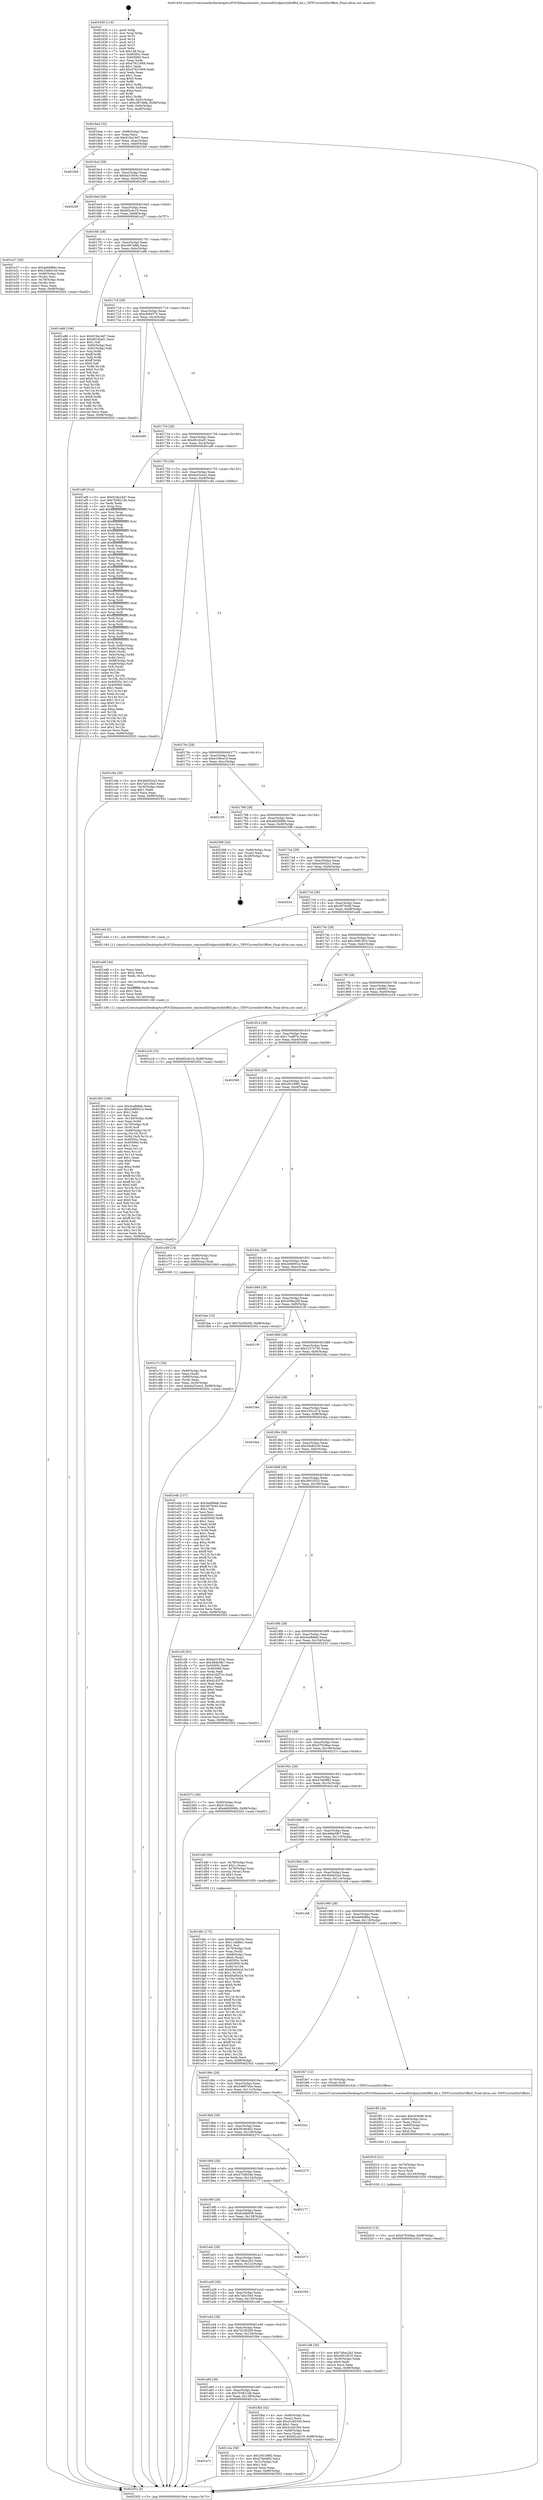 digraph "0x401630" {
  label = "0x401630 (/mnt/c/Users/mathe/Desktop/tcc/POCII/binaries/extr_reactosdll3rdpartylibtifftif_dir.c_TIFFCurrentDirOffset_Final-ollvm.out::main(0))"
  labelloc = "t"
  node[shape=record]

  Entry [label="",width=0.3,height=0.3,shape=circle,fillcolor=black,style=filled]
  "0x4016a4" [label="{
     0x4016a4 [32]\l
     | [instrs]\l
     &nbsp;&nbsp;0x4016a4 \<+6\>: mov -0x98(%rbp),%eax\l
     &nbsp;&nbsp;0x4016aa \<+2\>: mov %eax,%ecx\l
     &nbsp;&nbsp;0x4016ac \<+6\>: sub $0x919a1dd7,%ecx\l
     &nbsp;&nbsp;0x4016b2 \<+6\>: mov %eax,-0xac(%rbp)\l
     &nbsp;&nbsp;0x4016b8 \<+6\>: mov %ecx,-0xb0(%rbp)\l
     &nbsp;&nbsp;0x4016be \<+6\>: je 00000000004023b0 \<main+0xd80\>\l
  }"]
  "0x4023b0" [label="{
     0x4023b0\l
  }", style=dashed]
  "0x4016c4" [label="{
     0x4016c4 [28]\l
     | [instrs]\l
     &nbsp;&nbsp;0x4016c4 \<+5\>: jmp 00000000004016c9 \<main+0x99\>\l
     &nbsp;&nbsp;0x4016c9 \<+6\>: mov -0xac(%rbp),%eax\l
     &nbsp;&nbsp;0x4016cf \<+5\>: sub $0xba31654c,%eax\l
     &nbsp;&nbsp;0x4016d4 \<+6\>: mov %eax,-0xb4(%rbp)\l
     &nbsp;&nbsp;0x4016da \<+6\>: je 00000000004023f5 \<main+0xdc5\>\l
  }"]
  Exit [label="",width=0.3,height=0.3,shape=circle,fillcolor=black,style=filled,peripheries=2]
  "0x4023f5" [label="{
     0x4023f5\l
  }", style=dashed]
  "0x4016e0" [label="{
     0x4016e0 [28]\l
     | [instrs]\l
     &nbsp;&nbsp;0x4016e0 \<+5\>: jmp 00000000004016e5 \<main+0xb5\>\l
     &nbsp;&nbsp;0x4016e5 \<+6\>: mov -0xac(%rbp),%eax\l
     &nbsp;&nbsp;0x4016eb \<+5\>: sub $0xbf2cdc19,%eax\l
     &nbsp;&nbsp;0x4016f0 \<+6\>: mov %eax,-0xb8(%rbp)\l
     &nbsp;&nbsp;0x4016f6 \<+6\>: je 0000000000401e27 \<main+0x7f7\>\l
  }"]
  "0x402025" [label="{
     0x402025 [15]\l
     | [instrs]\l
     &nbsp;&nbsp;0x402025 \<+10\>: movl $0x47f249ae,-0x98(%rbp)\l
     &nbsp;&nbsp;0x40202f \<+5\>: jmp 0000000000402502 \<main+0xed2\>\l
  }"]
  "0x401e27" [label="{
     0x401e27 [36]\l
     | [instrs]\l
     &nbsp;&nbsp;0x401e27 \<+5\>: mov $0x4e6bf8be,%eax\l
     &nbsp;&nbsp;0x401e2c \<+5\>: mov $0x33e8410d,%ecx\l
     &nbsp;&nbsp;0x401e31 \<+4\>: mov -0x68(%rbp),%rdx\l
     &nbsp;&nbsp;0x401e35 \<+2\>: mov (%rdx),%esi\l
     &nbsp;&nbsp;0x401e37 \<+4\>: mov -0x78(%rbp),%rdx\l
     &nbsp;&nbsp;0x401e3b \<+2\>: cmp (%rdx),%esi\l
     &nbsp;&nbsp;0x401e3d \<+3\>: cmovl %ecx,%eax\l
     &nbsp;&nbsp;0x401e40 \<+6\>: mov %eax,-0x98(%rbp)\l
     &nbsp;&nbsp;0x401e46 \<+5\>: jmp 0000000000402502 \<main+0xed2\>\l
  }"]
  "0x4016fc" [label="{
     0x4016fc [28]\l
     | [instrs]\l
     &nbsp;&nbsp;0x4016fc \<+5\>: jmp 0000000000401701 \<main+0xd1\>\l
     &nbsp;&nbsp;0x401701 \<+6\>: mov -0xac(%rbp),%eax\l
     &nbsp;&nbsp;0x401707 \<+5\>: sub $0xc087e8fa,%eax\l
     &nbsp;&nbsp;0x40170c \<+6\>: mov %eax,-0xbc(%rbp)\l
     &nbsp;&nbsp;0x401712 \<+6\>: je 0000000000401a86 \<main+0x456\>\l
  }"]
  "0x402010" [label="{
     0x402010 [21]\l
     | [instrs]\l
     &nbsp;&nbsp;0x402010 \<+4\>: mov -0x70(%rbp),%rcx\l
     &nbsp;&nbsp;0x402014 \<+3\>: mov (%rcx),%rcx\l
     &nbsp;&nbsp;0x402017 \<+3\>: mov %rcx,%rdi\l
     &nbsp;&nbsp;0x40201a \<+6\>: mov %eax,-0x144(%rbp)\l
     &nbsp;&nbsp;0x402020 \<+5\>: call 0000000000401030 \<free@plt\>\l
     | [calls]\l
     &nbsp;&nbsp;0x401030 \{1\} (unknown)\l
  }"]
  "0x401a86" [label="{
     0x401a86 [106]\l
     | [instrs]\l
     &nbsp;&nbsp;0x401a86 \<+5\>: mov $0x919a1dd7,%eax\l
     &nbsp;&nbsp;0x401a8b \<+5\>: mov $0xd91d2af1,%ecx\l
     &nbsp;&nbsp;0x401a90 \<+2\>: mov $0x1,%dl\l
     &nbsp;&nbsp;0x401a92 \<+7\>: mov -0x92(%rbp),%sil\l
     &nbsp;&nbsp;0x401a99 \<+7\>: mov -0x91(%rbp),%dil\l
     &nbsp;&nbsp;0x401aa0 \<+3\>: mov %sil,%r8b\l
     &nbsp;&nbsp;0x401aa3 \<+4\>: xor $0xff,%r8b\l
     &nbsp;&nbsp;0x401aa7 \<+3\>: mov %dil,%r9b\l
     &nbsp;&nbsp;0x401aaa \<+4\>: xor $0xff,%r9b\l
     &nbsp;&nbsp;0x401aae \<+3\>: xor $0x0,%dl\l
     &nbsp;&nbsp;0x401ab1 \<+3\>: mov %r8b,%r10b\l
     &nbsp;&nbsp;0x401ab4 \<+4\>: and $0x0,%r10b\l
     &nbsp;&nbsp;0x401ab8 \<+3\>: and %dl,%sil\l
     &nbsp;&nbsp;0x401abb \<+3\>: mov %r9b,%r11b\l
     &nbsp;&nbsp;0x401abe \<+4\>: and $0x0,%r11b\l
     &nbsp;&nbsp;0x401ac2 \<+3\>: and %dl,%dil\l
     &nbsp;&nbsp;0x401ac5 \<+3\>: or %sil,%r10b\l
     &nbsp;&nbsp;0x401ac8 \<+3\>: or %dil,%r11b\l
     &nbsp;&nbsp;0x401acb \<+3\>: xor %r11b,%r10b\l
     &nbsp;&nbsp;0x401ace \<+3\>: or %r9b,%r8b\l
     &nbsp;&nbsp;0x401ad1 \<+4\>: xor $0xff,%r8b\l
     &nbsp;&nbsp;0x401ad5 \<+3\>: or $0x0,%dl\l
     &nbsp;&nbsp;0x401ad8 \<+3\>: and %dl,%r8b\l
     &nbsp;&nbsp;0x401adb \<+3\>: or %r8b,%r10b\l
     &nbsp;&nbsp;0x401ade \<+4\>: test $0x1,%r10b\l
     &nbsp;&nbsp;0x401ae2 \<+3\>: cmovne %ecx,%eax\l
     &nbsp;&nbsp;0x401ae5 \<+6\>: mov %eax,-0x98(%rbp)\l
     &nbsp;&nbsp;0x401aeb \<+5\>: jmp 0000000000402502 \<main+0xed2\>\l
  }"]
  "0x401718" [label="{
     0x401718 [28]\l
     | [instrs]\l
     &nbsp;&nbsp;0x401718 \<+5\>: jmp 000000000040171d \<main+0xed\>\l
     &nbsp;&nbsp;0x40171d \<+6\>: mov -0xac(%rbp),%eax\l
     &nbsp;&nbsp;0x401723 \<+5\>: sub $0xcfe94575,%eax\l
     &nbsp;&nbsp;0x401728 \<+6\>: mov %eax,-0xc0(%rbp)\l
     &nbsp;&nbsp;0x40172e \<+6\>: je 0000000000402495 \<main+0xe65\>\l
  }"]
  "0x402502" [label="{
     0x402502 [5]\l
     | [instrs]\l
     &nbsp;&nbsp;0x402502 \<+5\>: jmp 00000000004016a4 \<main+0x74\>\l
  }"]
  "0x401630" [label="{
     0x401630 [116]\l
     | [instrs]\l
     &nbsp;&nbsp;0x401630 \<+1\>: push %rbp\l
     &nbsp;&nbsp;0x401631 \<+3\>: mov %rsp,%rbp\l
     &nbsp;&nbsp;0x401634 \<+2\>: push %r15\l
     &nbsp;&nbsp;0x401636 \<+2\>: push %r14\l
     &nbsp;&nbsp;0x401638 \<+2\>: push %r13\l
     &nbsp;&nbsp;0x40163a \<+2\>: push %r12\l
     &nbsp;&nbsp;0x40163c \<+1\>: push %rbx\l
     &nbsp;&nbsp;0x40163d \<+7\>: sub $0x148,%rsp\l
     &nbsp;&nbsp;0x401644 \<+7\>: mov 0x40505c,%eax\l
     &nbsp;&nbsp;0x40164b \<+7\>: mov 0x405060,%ecx\l
     &nbsp;&nbsp;0x401652 \<+2\>: mov %eax,%edx\l
     &nbsp;&nbsp;0x401654 \<+6\>: sub $0x47921969,%edx\l
     &nbsp;&nbsp;0x40165a \<+3\>: sub $0x1,%edx\l
     &nbsp;&nbsp;0x40165d \<+6\>: add $0x47921969,%edx\l
     &nbsp;&nbsp;0x401663 \<+3\>: imul %edx,%eax\l
     &nbsp;&nbsp;0x401666 \<+3\>: and $0x1,%eax\l
     &nbsp;&nbsp;0x401669 \<+3\>: cmp $0x0,%eax\l
     &nbsp;&nbsp;0x40166c \<+4\>: sete %r8b\l
     &nbsp;&nbsp;0x401670 \<+4\>: and $0x1,%r8b\l
     &nbsp;&nbsp;0x401674 \<+7\>: mov %r8b,-0x92(%rbp)\l
     &nbsp;&nbsp;0x40167b \<+3\>: cmp $0xa,%ecx\l
     &nbsp;&nbsp;0x40167e \<+4\>: setl %r8b\l
     &nbsp;&nbsp;0x401682 \<+4\>: and $0x1,%r8b\l
     &nbsp;&nbsp;0x401686 \<+7\>: mov %r8b,-0x91(%rbp)\l
     &nbsp;&nbsp;0x40168d \<+10\>: movl $0xc087e8fa,-0x98(%rbp)\l
     &nbsp;&nbsp;0x401697 \<+6\>: mov %edi,-0x9c(%rbp)\l
     &nbsp;&nbsp;0x40169d \<+7\>: mov %rsi,-0xa8(%rbp)\l
  }"]
  "0x401ff3" [label="{
     0x401ff3 [29]\l
     | [instrs]\l
     &nbsp;&nbsp;0x401ff3 \<+10\>: movabs $0x4030d6,%rdi\l
     &nbsp;&nbsp;0x401ffd \<+4\>: mov -0x60(%rbp),%rcx\l
     &nbsp;&nbsp;0x402001 \<+2\>: mov %eax,(%rcx)\l
     &nbsp;&nbsp;0x402003 \<+4\>: mov -0x60(%rbp),%rcx\l
     &nbsp;&nbsp;0x402007 \<+2\>: mov (%rcx),%esi\l
     &nbsp;&nbsp;0x402009 \<+2\>: mov $0x0,%al\l
     &nbsp;&nbsp;0x40200b \<+5\>: call 0000000000401040 \<printf@plt\>\l
     | [calls]\l
     &nbsp;&nbsp;0x401040 \{1\} (unknown)\l
  }"]
  "0x402495" [label="{
     0x402495\l
  }", style=dashed]
  "0x401734" [label="{
     0x401734 [28]\l
     | [instrs]\l
     &nbsp;&nbsp;0x401734 \<+5\>: jmp 0000000000401739 \<main+0x109\>\l
     &nbsp;&nbsp;0x401739 \<+6\>: mov -0xac(%rbp),%eax\l
     &nbsp;&nbsp;0x40173f \<+5\>: sub $0xd91d2af1,%eax\l
     &nbsp;&nbsp;0x401744 \<+6\>: mov %eax,-0xc4(%rbp)\l
     &nbsp;&nbsp;0x40174a \<+6\>: je 0000000000401af0 \<main+0x4c0\>\l
  }"]
  "0x401f05" [label="{
     0x401f05 [169]\l
     | [instrs]\l
     &nbsp;&nbsp;0x401f05 \<+5\>: mov $0x3eafb8eb,%ecx\l
     &nbsp;&nbsp;0x401f0a \<+5\>: mov $0x2e68001e,%edx\l
     &nbsp;&nbsp;0x401f0f \<+3\>: mov $0x1,%dil\l
     &nbsp;&nbsp;0x401f12 \<+2\>: xor %esi,%esi\l
     &nbsp;&nbsp;0x401f14 \<+7\>: mov -0x140(%rbp),%r8d\l
     &nbsp;&nbsp;0x401f1b \<+4\>: imul %eax,%r8d\l
     &nbsp;&nbsp;0x401f1f \<+4\>: mov -0x70(%rbp),%r9\l
     &nbsp;&nbsp;0x401f23 \<+3\>: mov (%r9),%r9\l
     &nbsp;&nbsp;0x401f26 \<+4\>: mov -0x68(%rbp),%r10\l
     &nbsp;&nbsp;0x401f2a \<+3\>: movslq (%r10),%r10\l
     &nbsp;&nbsp;0x401f2d \<+4\>: mov %r8d,(%r9,%r10,4)\l
     &nbsp;&nbsp;0x401f31 \<+7\>: mov 0x40505c,%eax\l
     &nbsp;&nbsp;0x401f38 \<+8\>: mov 0x405060,%r8d\l
     &nbsp;&nbsp;0x401f40 \<+3\>: sub $0x1,%esi\l
     &nbsp;&nbsp;0x401f43 \<+3\>: mov %eax,%r11d\l
     &nbsp;&nbsp;0x401f46 \<+3\>: add %esi,%r11d\l
     &nbsp;&nbsp;0x401f49 \<+4\>: imul %r11d,%eax\l
     &nbsp;&nbsp;0x401f4d \<+3\>: and $0x1,%eax\l
     &nbsp;&nbsp;0x401f50 \<+3\>: cmp $0x0,%eax\l
     &nbsp;&nbsp;0x401f53 \<+3\>: sete %bl\l
     &nbsp;&nbsp;0x401f56 \<+4\>: cmp $0xa,%r8d\l
     &nbsp;&nbsp;0x401f5a \<+4\>: setl %r14b\l
     &nbsp;&nbsp;0x401f5e \<+3\>: mov %bl,%r15b\l
     &nbsp;&nbsp;0x401f61 \<+4\>: xor $0xff,%r15b\l
     &nbsp;&nbsp;0x401f65 \<+3\>: mov %r14b,%r12b\l
     &nbsp;&nbsp;0x401f68 \<+4\>: xor $0xff,%r12b\l
     &nbsp;&nbsp;0x401f6c \<+4\>: xor $0x0,%dil\l
     &nbsp;&nbsp;0x401f70 \<+3\>: mov %r15b,%r13b\l
     &nbsp;&nbsp;0x401f73 \<+4\>: and $0x0,%r13b\l
     &nbsp;&nbsp;0x401f77 \<+3\>: and %dil,%bl\l
     &nbsp;&nbsp;0x401f7a \<+3\>: mov %r12b,%al\l
     &nbsp;&nbsp;0x401f7d \<+2\>: and $0x0,%al\l
     &nbsp;&nbsp;0x401f7f \<+3\>: and %dil,%r14b\l
     &nbsp;&nbsp;0x401f82 \<+3\>: or %bl,%r13b\l
     &nbsp;&nbsp;0x401f85 \<+3\>: or %r14b,%al\l
     &nbsp;&nbsp;0x401f88 \<+3\>: xor %al,%r13b\l
     &nbsp;&nbsp;0x401f8b \<+3\>: or %r12b,%r15b\l
     &nbsp;&nbsp;0x401f8e \<+4\>: xor $0xff,%r15b\l
     &nbsp;&nbsp;0x401f92 \<+4\>: or $0x0,%dil\l
     &nbsp;&nbsp;0x401f96 \<+3\>: and %dil,%r15b\l
     &nbsp;&nbsp;0x401f99 \<+3\>: or %r15b,%r13b\l
     &nbsp;&nbsp;0x401f9c \<+4\>: test $0x1,%r13b\l
     &nbsp;&nbsp;0x401fa0 \<+3\>: cmovne %edx,%ecx\l
     &nbsp;&nbsp;0x401fa3 \<+6\>: mov %ecx,-0x98(%rbp)\l
     &nbsp;&nbsp;0x401fa9 \<+5\>: jmp 0000000000402502 \<main+0xed2\>\l
  }"]
  "0x401af0" [label="{
     0x401af0 [314]\l
     | [instrs]\l
     &nbsp;&nbsp;0x401af0 \<+5\>: mov $0x919a1dd7,%eax\l
     &nbsp;&nbsp;0x401af5 \<+5\>: mov $0x7b5821db,%ecx\l
     &nbsp;&nbsp;0x401afa \<+2\>: xor %edx,%edx\l
     &nbsp;&nbsp;0x401afc \<+3\>: mov %rsp,%rsi\l
     &nbsp;&nbsp;0x401aff \<+4\>: add $0xfffffffffffffff0,%rsi\l
     &nbsp;&nbsp;0x401b03 \<+3\>: mov %rsi,%rsp\l
     &nbsp;&nbsp;0x401b06 \<+7\>: mov %rsi,-0x90(%rbp)\l
     &nbsp;&nbsp;0x401b0d \<+3\>: mov %rsp,%rsi\l
     &nbsp;&nbsp;0x401b10 \<+4\>: add $0xfffffffffffffff0,%rsi\l
     &nbsp;&nbsp;0x401b14 \<+3\>: mov %rsi,%rsp\l
     &nbsp;&nbsp;0x401b17 \<+3\>: mov %rsp,%rdi\l
     &nbsp;&nbsp;0x401b1a \<+4\>: add $0xfffffffffffffff0,%rdi\l
     &nbsp;&nbsp;0x401b1e \<+3\>: mov %rdi,%rsp\l
     &nbsp;&nbsp;0x401b21 \<+7\>: mov %rdi,-0x88(%rbp)\l
     &nbsp;&nbsp;0x401b28 \<+3\>: mov %rsp,%rdi\l
     &nbsp;&nbsp;0x401b2b \<+4\>: add $0xfffffffffffffff0,%rdi\l
     &nbsp;&nbsp;0x401b2f \<+3\>: mov %rdi,%rsp\l
     &nbsp;&nbsp;0x401b32 \<+4\>: mov %rdi,-0x80(%rbp)\l
     &nbsp;&nbsp;0x401b36 \<+3\>: mov %rsp,%rdi\l
     &nbsp;&nbsp;0x401b39 \<+4\>: add $0xfffffffffffffff0,%rdi\l
     &nbsp;&nbsp;0x401b3d \<+3\>: mov %rdi,%rsp\l
     &nbsp;&nbsp;0x401b40 \<+4\>: mov %rdi,-0x78(%rbp)\l
     &nbsp;&nbsp;0x401b44 \<+3\>: mov %rsp,%rdi\l
     &nbsp;&nbsp;0x401b47 \<+4\>: add $0xfffffffffffffff0,%rdi\l
     &nbsp;&nbsp;0x401b4b \<+3\>: mov %rdi,%rsp\l
     &nbsp;&nbsp;0x401b4e \<+4\>: mov %rdi,-0x70(%rbp)\l
     &nbsp;&nbsp;0x401b52 \<+3\>: mov %rsp,%rdi\l
     &nbsp;&nbsp;0x401b55 \<+4\>: add $0xfffffffffffffff0,%rdi\l
     &nbsp;&nbsp;0x401b59 \<+3\>: mov %rdi,%rsp\l
     &nbsp;&nbsp;0x401b5c \<+4\>: mov %rdi,-0x68(%rbp)\l
     &nbsp;&nbsp;0x401b60 \<+3\>: mov %rsp,%rdi\l
     &nbsp;&nbsp;0x401b63 \<+4\>: add $0xfffffffffffffff0,%rdi\l
     &nbsp;&nbsp;0x401b67 \<+3\>: mov %rdi,%rsp\l
     &nbsp;&nbsp;0x401b6a \<+4\>: mov %rdi,-0x60(%rbp)\l
     &nbsp;&nbsp;0x401b6e \<+3\>: mov %rsp,%rdi\l
     &nbsp;&nbsp;0x401b71 \<+4\>: add $0xfffffffffffffff0,%rdi\l
     &nbsp;&nbsp;0x401b75 \<+3\>: mov %rdi,%rsp\l
     &nbsp;&nbsp;0x401b78 \<+4\>: mov %rdi,-0x58(%rbp)\l
     &nbsp;&nbsp;0x401b7c \<+3\>: mov %rsp,%rdi\l
     &nbsp;&nbsp;0x401b7f \<+4\>: add $0xfffffffffffffff0,%rdi\l
     &nbsp;&nbsp;0x401b83 \<+3\>: mov %rdi,%rsp\l
     &nbsp;&nbsp;0x401b86 \<+4\>: mov %rdi,-0x50(%rbp)\l
     &nbsp;&nbsp;0x401b8a \<+3\>: mov %rsp,%rdi\l
     &nbsp;&nbsp;0x401b8d \<+4\>: add $0xfffffffffffffff0,%rdi\l
     &nbsp;&nbsp;0x401b91 \<+3\>: mov %rdi,%rsp\l
     &nbsp;&nbsp;0x401b94 \<+4\>: mov %rdi,-0x48(%rbp)\l
     &nbsp;&nbsp;0x401b98 \<+3\>: mov %rsp,%rdi\l
     &nbsp;&nbsp;0x401b9b \<+4\>: add $0xfffffffffffffff0,%rdi\l
     &nbsp;&nbsp;0x401b9f \<+3\>: mov %rdi,%rsp\l
     &nbsp;&nbsp;0x401ba2 \<+4\>: mov %rdi,-0x40(%rbp)\l
     &nbsp;&nbsp;0x401ba6 \<+7\>: mov -0x90(%rbp),%rdi\l
     &nbsp;&nbsp;0x401bad \<+6\>: movl $0x0,(%rdi)\l
     &nbsp;&nbsp;0x401bb3 \<+7\>: mov -0x9c(%rbp),%r8d\l
     &nbsp;&nbsp;0x401bba \<+3\>: mov %r8d,(%rsi)\l
     &nbsp;&nbsp;0x401bbd \<+7\>: mov -0x88(%rbp),%rdi\l
     &nbsp;&nbsp;0x401bc4 \<+7\>: mov -0xa8(%rbp),%r9\l
     &nbsp;&nbsp;0x401bcb \<+3\>: mov %r9,(%rdi)\l
     &nbsp;&nbsp;0x401bce \<+3\>: cmpl $0x2,(%rsi)\l
     &nbsp;&nbsp;0x401bd1 \<+4\>: setne %r10b\l
     &nbsp;&nbsp;0x401bd5 \<+4\>: and $0x1,%r10b\l
     &nbsp;&nbsp;0x401bd9 \<+4\>: mov %r10b,-0x31(%rbp)\l
     &nbsp;&nbsp;0x401bdd \<+8\>: mov 0x40505c,%r11d\l
     &nbsp;&nbsp;0x401be5 \<+7\>: mov 0x405060,%ebx\l
     &nbsp;&nbsp;0x401bec \<+3\>: sub $0x1,%edx\l
     &nbsp;&nbsp;0x401bef \<+3\>: mov %r11d,%r14d\l
     &nbsp;&nbsp;0x401bf2 \<+3\>: add %edx,%r14d\l
     &nbsp;&nbsp;0x401bf5 \<+4\>: imul %r14d,%r11d\l
     &nbsp;&nbsp;0x401bf9 \<+4\>: and $0x1,%r11d\l
     &nbsp;&nbsp;0x401bfd \<+4\>: cmp $0x0,%r11d\l
     &nbsp;&nbsp;0x401c01 \<+4\>: sete %r10b\l
     &nbsp;&nbsp;0x401c05 \<+3\>: cmp $0xa,%ebx\l
     &nbsp;&nbsp;0x401c08 \<+4\>: setl %r15b\l
     &nbsp;&nbsp;0x401c0c \<+3\>: mov %r10b,%r12b\l
     &nbsp;&nbsp;0x401c0f \<+3\>: and %r15b,%r12b\l
     &nbsp;&nbsp;0x401c12 \<+3\>: xor %r15b,%r10b\l
     &nbsp;&nbsp;0x401c15 \<+3\>: or %r10b,%r12b\l
     &nbsp;&nbsp;0x401c18 \<+4\>: test $0x1,%r12b\l
     &nbsp;&nbsp;0x401c1c \<+3\>: cmovne %ecx,%eax\l
     &nbsp;&nbsp;0x401c1f \<+6\>: mov %eax,-0x98(%rbp)\l
     &nbsp;&nbsp;0x401c25 \<+5\>: jmp 0000000000402502 \<main+0xed2\>\l
  }"]
  "0x401750" [label="{
     0x401750 [28]\l
     | [instrs]\l
     &nbsp;&nbsp;0x401750 \<+5\>: jmp 0000000000401755 \<main+0x125\>\l
     &nbsp;&nbsp;0x401755 \<+6\>: mov -0xac(%rbp),%eax\l
     &nbsp;&nbsp;0x40175b \<+5\>: sub $0xda33cec2,%eax\l
     &nbsp;&nbsp;0x401760 \<+6\>: mov %eax,-0xc8(%rbp)\l
     &nbsp;&nbsp;0x401766 \<+6\>: je 0000000000401c9a \<main+0x66a\>\l
  }"]
  "0x401ed9" [label="{
     0x401ed9 [44]\l
     | [instrs]\l
     &nbsp;&nbsp;0x401ed9 \<+2\>: xor %ecx,%ecx\l
     &nbsp;&nbsp;0x401edb \<+5\>: mov $0x2,%edx\l
     &nbsp;&nbsp;0x401ee0 \<+6\>: mov %edx,-0x13c(%rbp)\l
     &nbsp;&nbsp;0x401ee6 \<+1\>: cltd\l
     &nbsp;&nbsp;0x401ee7 \<+6\>: mov -0x13c(%rbp),%esi\l
     &nbsp;&nbsp;0x401eed \<+2\>: idiv %esi\l
     &nbsp;&nbsp;0x401eef \<+6\>: imul $0xfffffffe,%edx,%edx\l
     &nbsp;&nbsp;0x401ef5 \<+3\>: sub $0x1,%ecx\l
     &nbsp;&nbsp;0x401ef8 \<+2\>: sub %ecx,%edx\l
     &nbsp;&nbsp;0x401efa \<+6\>: mov %edx,-0x140(%rbp)\l
     &nbsp;&nbsp;0x401f00 \<+5\>: call 0000000000401160 \<next_i\>\l
     | [calls]\l
     &nbsp;&nbsp;0x401160 \{1\} (/mnt/c/Users/mathe/Desktop/tcc/POCII/binaries/extr_reactosdll3rdpartylibtifftif_dir.c_TIFFCurrentDirOffset_Final-ollvm.out::next_i)\l
  }"]
  "0x401d6c" [label="{
     0x401d6c [172]\l
     | [instrs]\l
     &nbsp;&nbsp;0x401d6c \<+5\>: mov $0xba31654c,%ecx\l
     &nbsp;&nbsp;0x401d71 \<+5\>: mov $0x11efd9e1,%edx\l
     &nbsp;&nbsp;0x401d76 \<+3\>: mov $0x1,%sil\l
     &nbsp;&nbsp;0x401d79 \<+4\>: mov -0x70(%rbp),%rdi\l
     &nbsp;&nbsp;0x401d7d \<+3\>: mov %rax,(%rdi)\l
     &nbsp;&nbsp;0x401d80 \<+4\>: mov -0x68(%rbp),%rax\l
     &nbsp;&nbsp;0x401d84 \<+6\>: movl $0x0,(%rax)\l
     &nbsp;&nbsp;0x401d8a \<+8\>: mov 0x40505c,%r8d\l
     &nbsp;&nbsp;0x401d92 \<+8\>: mov 0x405060,%r9d\l
     &nbsp;&nbsp;0x401d9a \<+3\>: mov %r8d,%r10d\l
     &nbsp;&nbsp;0x401d9d \<+7\>: add $0xd5af4424,%r10d\l
     &nbsp;&nbsp;0x401da4 \<+4\>: sub $0x1,%r10d\l
     &nbsp;&nbsp;0x401da8 \<+7\>: sub $0xd5af4424,%r10d\l
     &nbsp;&nbsp;0x401daf \<+4\>: imul %r10d,%r8d\l
     &nbsp;&nbsp;0x401db3 \<+4\>: and $0x1,%r8d\l
     &nbsp;&nbsp;0x401db7 \<+4\>: cmp $0x0,%r8d\l
     &nbsp;&nbsp;0x401dbb \<+4\>: sete %r11b\l
     &nbsp;&nbsp;0x401dbf \<+4\>: cmp $0xa,%r9d\l
     &nbsp;&nbsp;0x401dc3 \<+3\>: setl %bl\l
     &nbsp;&nbsp;0x401dc6 \<+3\>: mov %r11b,%r14b\l
     &nbsp;&nbsp;0x401dc9 \<+4\>: xor $0xff,%r14b\l
     &nbsp;&nbsp;0x401dcd \<+3\>: mov %bl,%r15b\l
     &nbsp;&nbsp;0x401dd0 \<+4\>: xor $0xff,%r15b\l
     &nbsp;&nbsp;0x401dd4 \<+4\>: xor $0x0,%sil\l
     &nbsp;&nbsp;0x401dd8 \<+3\>: mov %r14b,%r12b\l
     &nbsp;&nbsp;0x401ddb \<+4\>: and $0x0,%r12b\l
     &nbsp;&nbsp;0x401ddf \<+3\>: and %sil,%r11b\l
     &nbsp;&nbsp;0x401de2 \<+3\>: mov %r15b,%r13b\l
     &nbsp;&nbsp;0x401de5 \<+4\>: and $0x0,%r13b\l
     &nbsp;&nbsp;0x401de9 \<+3\>: and %sil,%bl\l
     &nbsp;&nbsp;0x401dec \<+3\>: or %r11b,%r12b\l
     &nbsp;&nbsp;0x401def \<+3\>: or %bl,%r13b\l
     &nbsp;&nbsp;0x401df2 \<+3\>: xor %r13b,%r12b\l
     &nbsp;&nbsp;0x401df5 \<+3\>: or %r15b,%r14b\l
     &nbsp;&nbsp;0x401df8 \<+4\>: xor $0xff,%r14b\l
     &nbsp;&nbsp;0x401dfc \<+4\>: or $0x0,%sil\l
     &nbsp;&nbsp;0x401e00 \<+3\>: and %sil,%r14b\l
     &nbsp;&nbsp;0x401e03 \<+3\>: or %r14b,%r12b\l
     &nbsp;&nbsp;0x401e06 \<+4\>: test $0x1,%r12b\l
     &nbsp;&nbsp;0x401e0a \<+3\>: cmovne %edx,%ecx\l
     &nbsp;&nbsp;0x401e0d \<+6\>: mov %ecx,-0x98(%rbp)\l
     &nbsp;&nbsp;0x401e13 \<+5\>: jmp 0000000000402502 \<main+0xed2\>\l
  }"]
  "0x401c9a" [label="{
     0x401c9a [30]\l
     | [instrs]\l
     &nbsp;&nbsp;0x401c9a \<+5\>: mov $0x4b0d32a3,%eax\l
     &nbsp;&nbsp;0x401c9f \<+5\>: mov $0x7a5cc5e5,%ecx\l
     &nbsp;&nbsp;0x401ca4 \<+3\>: mov -0x30(%rbp),%edx\l
     &nbsp;&nbsp;0x401ca7 \<+3\>: cmp $0x1,%edx\l
     &nbsp;&nbsp;0x401caa \<+3\>: cmovl %ecx,%eax\l
     &nbsp;&nbsp;0x401cad \<+6\>: mov %eax,-0x98(%rbp)\l
     &nbsp;&nbsp;0x401cb3 \<+5\>: jmp 0000000000402502 \<main+0xed2\>\l
  }"]
  "0x40176c" [label="{
     0x40176c [28]\l
     | [instrs]\l
     &nbsp;&nbsp;0x40176c \<+5\>: jmp 0000000000401771 \<main+0x141\>\l
     &nbsp;&nbsp;0x401771 \<+6\>: mov -0xac(%rbp),%eax\l
     &nbsp;&nbsp;0x401777 \<+5\>: sub $0xe109ce19,%eax\l
     &nbsp;&nbsp;0x40177c \<+6\>: mov %eax,-0xcc(%rbp)\l
     &nbsp;&nbsp;0x401782 \<+6\>: je 0000000000402195 \<main+0xb65\>\l
  }"]
  "0x401c7c" [label="{
     0x401c7c [30]\l
     | [instrs]\l
     &nbsp;&nbsp;0x401c7c \<+4\>: mov -0x80(%rbp),%rdi\l
     &nbsp;&nbsp;0x401c80 \<+2\>: mov %eax,(%rdi)\l
     &nbsp;&nbsp;0x401c82 \<+4\>: mov -0x80(%rbp),%rdi\l
     &nbsp;&nbsp;0x401c86 \<+2\>: mov (%rdi),%eax\l
     &nbsp;&nbsp;0x401c88 \<+3\>: mov %eax,-0x30(%rbp)\l
     &nbsp;&nbsp;0x401c8b \<+10\>: movl $0xda33cec2,-0x98(%rbp)\l
     &nbsp;&nbsp;0x401c95 \<+5\>: jmp 0000000000402502 \<main+0xed2\>\l
  }"]
  "0x402195" [label="{
     0x402195\l
  }", style=dashed]
  "0x401788" [label="{
     0x401788 [28]\l
     | [instrs]\l
     &nbsp;&nbsp;0x401788 \<+5\>: jmp 000000000040178d \<main+0x15d\>\l
     &nbsp;&nbsp;0x40178d \<+6\>: mov -0xac(%rbp),%eax\l
     &nbsp;&nbsp;0x401793 \<+5\>: sub $0xe8d2686b,%eax\l
     &nbsp;&nbsp;0x401798 \<+6\>: mov %eax,-0xd0(%rbp)\l
     &nbsp;&nbsp;0x40179e \<+6\>: je 0000000000402398 \<main+0xd68\>\l
  }"]
  "0x401a7c" [label="{
     0x401a7c\l
  }", style=dashed]
  "0x402398" [label="{
     0x402398 [24]\l
     | [instrs]\l
     &nbsp;&nbsp;0x402398 \<+7\>: mov -0x90(%rbp),%rax\l
     &nbsp;&nbsp;0x40239f \<+2\>: mov (%rax),%eax\l
     &nbsp;&nbsp;0x4023a1 \<+4\>: lea -0x28(%rbp),%rsp\l
     &nbsp;&nbsp;0x4023a5 \<+1\>: pop %rbx\l
     &nbsp;&nbsp;0x4023a6 \<+2\>: pop %r12\l
     &nbsp;&nbsp;0x4023a8 \<+2\>: pop %r13\l
     &nbsp;&nbsp;0x4023aa \<+2\>: pop %r14\l
     &nbsp;&nbsp;0x4023ac \<+2\>: pop %r15\l
     &nbsp;&nbsp;0x4023ae \<+1\>: pop %rbp\l
     &nbsp;&nbsp;0x4023af \<+1\>: ret\l
  }"]
  "0x4017a4" [label="{
     0x4017a4 [28]\l
     | [instrs]\l
     &nbsp;&nbsp;0x4017a4 \<+5\>: jmp 00000000004017a9 \<main+0x179\>\l
     &nbsp;&nbsp;0x4017a9 \<+6\>: mov -0xac(%rbp),%eax\l
     &nbsp;&nbsp;0x4017af \<+5\>: sub $0xecb042c1,%eax\l
     &nbsp;&nbsp;0x4017b4 \<+6\>: mov %eax,-0xd4(%rbp)\l
     &nbsp;&nbsp;0x4017ba \<+6\>: je 0000000000402034 \<main+0xa04\>\l
  }"]
  "0x401c2a" [label="{
     0x401c2a [30]\l
     | [instrs]\l
     &nbsp;&nbsp;0x401c2a \<+5\>: mov $0x293189f2,%eax\l
     &nbsp;&nbsp;0x401c2f \<+5\>: mov $0x47fa0992,%ecx\l
     &nbsp;&nbsp;0x401c34 \<+3\>: mov -0x31(%rbp),%dl\l
     &nbsp;&nbsp;0x401c37 \<+3\>: test $0x1,%dl\l
     &nbsp;&nbsp;0x401c3a \<+3\>: cmovne %ecx,%eax\l
     &nbsp;&nbsp;0x401c3d \<+6\>: mov %eax,-0x98(%rbp)\l
     &nbsp;&nbsp;0x401c43 \<+5\>: jmp 0000000000402502 \<main+0xed2\>\l
  }"]
  "0x402034" [label="{
     0x402034\l
  }", style=dashed]
  "0x4017c0" [label="{
     0x4017c0 [28]\l
     | [instrs]\l
     &nbsp;&nbsp;0x4017c0 \<+5\>: jmp 00000000004017c5 \<main+0x195\>\l
     &nbsp;&nbsp;0x4017c5 \<+6\>: mov -0xac(%rbp),%eax\l
     &nbsp;&nbsp;0x4017cb \<+5\>: sub $0x3670c65,%eax\l
     &nbsp;&nbsp;0x4017d0 \<+6\>: mov %eax,-0xd8(%rbp)\l
     &nbsp;&nbsp;0x4017d6 \<+6\>: je 0000000000401ed4 \<main+0x8a4\>\l
  }"]
  "0x401a60" [label="{
     0x401a60 [28]\l
     | [instrs]\l
     &nbsp;&nbsp;0x401a60 \<+5\>: jmp 0000000000401a65 \<main+0x435\>\l
     &nbsp;&nbsp;0x401a65 \<+6\>: mov -0xac(%rbp),%eax\l
     &nbsp;&nbsp;0x401a6b \<+5\>: sub $0x7b5821db,%eax\l
     &nbsp;&nbsp;0x401a70 \<+6\>: mov %eax,-0x138(%rbp)\l
     &nbsp;&nbsp;0x401a76 \<+6\>: je 0000000000401c2a \<main+0x5fa\>\l
  }"]
  "0x401ed4" [label="{
     0x401ed4 [5]\l
     | [instrs]\l
     &nbsp;&nbsp;0x401ed4 \<+5\>: call 0000000000401160 \<next_i\>\l
     | [calls]\l
     &nbsp;&nbsp;0x401160 \{1\} (/mnt/c/Users/mathe/Desktop/tcc/POCII/binaries/extr_reactosdll3rdpartylibtifftif_dir.c_TIFFCurrentDirOffset_Final-ollvm.out::next_i)\l
  }"]
  "0x4017dc" [label="{
     0x4017dc [28]\l
     | [instrs]\l
     &nbsp;&nbsp;0x4017dc \<+5\>: jmp 00000000004017e1 \<main+0x1b1\>\l
     &nbsp;&nbsp;0x4017e1 \<+6\>: mov -0xac(%rbp),%eax\l
     &nbsp;&nbsp;0x4017e7 \<+5\>: sub $0x10961853,%eax\l
     &nbsp;&nbsp;0x4017ec \<+6\>: mov %eax,-0xdc(%rbp)\l
     &nbsp;&nbsp;0x4017f2 \<+6\>: je 000000000040221a \<main+0xbea\>\l
  }"]
  "0x401fbd" [label="{
     0x401fbd [42]\l
     | [instrs]\l
     &nbsp;&nbsp;0x401fbd \<+4\>: mov -0x68(%rbp),%rax\l
     &nbsp;&nbsp;0x401fc1 \<+2\>: mov (%rax),%ecx\l
     &nbsp;&nbsp;0x401fc3 \<+6\>: add $0x2cc82304,%ecx\l
     &nbsp;&nbsp;0x401fc9 \<+3\>: add $0x1,%ecx\l
     &nbsp;&nbsp;0x401fcc \<+6\>: sub $0x2cc82304,%ecx\l
     &nbsp;&nbsp;0x401fd2 \<+4\>: mov -0x68(%rbp),%rax\l
     &nbsp;&nbsp;0x401fd6 \<+2\>: mov %ecx,(%rax)\l
     &nbsp;&nbsp;0x401fd8 \<+10\>: movl $0xbf2cdc19,-0x98(%rbp)\l
     &nbsp;&nbsp;0x401fe2 \<+5\>: jmp 0000000000402502 \<main+0xed2\>\l
  }"]
  "0x40221a" [label="{
     0x40221a\l
  }", style=dashed]
  "0x4017f8" [label="{
     0x4017f8 [28]\l
     | [instrs]\l
     &nbsp;&nbsp;0x4017f8 \<+5\>: jmp 00000000004017fd \<main+0x1cd\>\l
     &nbsp;&nbsp;0x4017fd \<+6\>: mov -0xac(%rbp),%eax\l
     &nbsp;&nbsp;0x401803 \<+5\>: sub $0x11efd9e1,%eax\l
     &nbsp;&nbsp;0x401808 \<+6\>: mov %eax,-0xe0(%rbp)\l
     &nbsp;&nbsp;0x40180e \<+6\>: je 0000000000401e18 \<main+0x7e8\>\l
  }"]
  "0x401a44" [label="{
     0x401a44 [28]\l
     | [instrs]\l
     &nbsp;&nbsp;0x401a44 \<+5\>: jmp 0000000000401a49 \<main+0x419\>\l
     &nbsp;&nbsp;0x401a49 \<+6\>: mov -0xac(%rbp),%eax\l
     &nbsp;&nbsp;0x401a4f \<+5\>: sub $0x7b256209,%eax\l
     &nbsp;&nbsp;0x401a54 \<+6\>: mov %eax,-0x134(%rbp)\l
     &nbsp;&nbsp;0x401a5a \<+6\>: je 0000000000401fbd \<main+0x98d\>\l
  }"]
  "0x401e18" [label="{
     0x401e18 [15]\l
     | [instrs]\l
     &nbsp;&nbsp;0x401e18 \<+10\>: movl $0xbf2cdc19,-0x98(%rbp)\l
     &nbsp;&nbsp;0x401e22 \<+5\>: jmp 0000000000402502 \<main+0xed2\>\l
  }"]
  "0x401814" [label="{
     0x401814 [28]\l
     | [instrs]\l
     &nbsp;&nbsp;0x401814 \<+5\>: jmp 0000000000401819 \<main+0x1e9\>\l
     &nbsp;&nbsp;0x401819 \<+6\>: mov -0xac(%rbp),%eax\l
     &nbsp;&nbsp;0x40181f \<+5\>: sub $0x17ca8f74,%eax\l
     &nbsp;&nbsp;0x401824 \<+6\>: mov %eax,-0xe4(%rbp)\l
     &nbsp;&nbsp;0x40182a \<+6\>: je 0000000000402368 \<main+0xd38\>\l
  }"]
  "0x401cd6" [label="{
     0x401cd6 [30]\l
     | [instrs]\l
     &nbsp;&nbsp;0x401cd6 \<+5\>: mov $0x74bac2b2,%eax\l
     &nbsp;&nbsp;0x401cdb \<+5\>: mov $0x3601f533,%ecx\l
     &nbsp;&nbsp;0x401ce0 \<+3\>: mov -0x30(%rbp),%edx\l
     &nbsp;&nbsp;0x401ce3 \<+3\>: cmp $0x0,%edx\l
     &nbsp;&nbsp;0x401ce6 \<+3\>: cmove %ecx,%eax\l
     &nbsp;&nbsp;0x401ce9 \<+6\>: mov %eax,-0x98(%rbp)\l
     &nbsp;&nbsp;0x401cef \<+5\>: jmp 0000000000402502 \<main+0xed2\>\l
  }"]
  "0x402368" [label="{
     0x402368\l
  }", style=dashed]
  "0x401830" [label="{
     0x401830 [28]\l
     | [instrs]\l
     &nbsp;&nbsp;0x401830 \<+5\>: jmp 0000000000401835 \<main+0x205\>\l
     &nbsp;&nbsp;0x401835 \<+6\>: mov -0xac(%rbp),%eax\l
     &nbsp;&nbsp;0x40183b \<+5\>: sub $0x293189f2,%eax\l
     &nbsp;&nbsp;0x401840 \<+6\>: mov %eax,-0xe8(%rbp)\l
     &nbsp;&nbsp;0x401846 \<+6\>: je 0000000000401c69 \<main+0x639\>\l
  }"]
  "0x401a28" [label="{
     0x401a28 [28]\l
     | [instrs]\l
     &nbsp;&nbsp;0x401a28 \<+5\>: jmp 0000000000401a2d \<main+0x3fd\>\l
     &nbsp;&nbsp;0x401a2d \<+6\>: mov -0xac(%rbp),%eax\l
     &nbsp;&nbsp;0x401a33 \<+5\>: sub $0x7a5cc5e5,%eax\l
     &nbsp;&nbsp;0x401a38 \<+6\>: mov %eax,-0x130(%rbp)\l
     &nbsp;&nbsp;0x401a3e \<+6\>: je 0000000000401cd6 \<main+0x6a6\>\l
  }"]
  "0x401c69" [label="{
     0x401c69 [19]\l
     | [instrs]\l
     &nbsp;&nbsp;0x401c69 \<+7\>: mov -0x88(%rbp),%rax\l
     &nbsp;&nbsp;0x401c70 \<+3\>: mov (%rax),%rax\l
     &nbsp;&nbsp;0x401c73 \<+4\>: mov 0x8(%rax),%rdi\l
     &nbsp;&nbsp;0x401c77 \<+5\>: call 0000000000401060 \<atoi@plt\>\l
     | [calls]\l
     &nbsp;&nbsp;0x401060 \{1\} (unknown)\l
  }"]
  "0x40184c" [label="{
     0x40184c [28]\l
     | [instrs]\l
     &nbsp;&nbsp;0x40184c \<+5\>: jmp 0000000000401851 \<main+0x221\>\l
     &nbsp;&nbsp;0x401851 \<+6\>: mov -0xac(%rbp),%eax\l
     &nbsp;&nbsp;0x401857 \<+5\>: sub $0x2e68001e,%eax\l
     &nbsp;&nbsp;0x40185c \<+6\>: mov %eax,-0xec(%rbp)\l
     &nbsp;&nbsp;0x401862 \<+6\>: je 0000000000401fae \<main+0x97e\>\l
  }"]
  "0x402359" [label="{
     0x402359\l
  }", style=dashed]
  "0x401fae" [label="{
     0x401fae [15]\l
     | [instrs]\l
     &nbsp;&nbsp;0x401fae \<+10\>: movl $0x7b256209,-0x98(%rbp)\l
     &nbsp;&nbsp;0x401fb8 \<+5\>: jmp 0000000000402502 \<main+0xed2\>\l
  }"]
  "0x401868" [label="{
     0x401868 [28]\l
     | [instrs]\l
     &nbsp;&nbsp;0x401868 \<+5\>: jmp 000000000040186d \<main+0x23d\>\l
     &nbsp;&nbsp;0x40186d \<+6\>: mov -0xac(%rbp),%eax\l
     &nbsp;&nbsp;0x401873 \<+5\>: sub $0x3096a26f,%eax\l
     &nbsp;&nbsp;0x401878 \<+6\>: mov %eax,-0xf0(%rbp)\l
     &nbsp;&nbsp;0x40187e \<+6\>: je 00000000004021f0 \<main+0xbc0\>\l
  }"]
  "0x401a0c" [label="{
     0x401a0c [28]\l
     | [instrs]\l
     &nbsp;&nbsp;0x401a0c \<+5\>: jmp 0000000000401a11 \<main+0x3e1\>\l
     &nbsp;&nbsp;0x401a11 \<+6\>: mov -0xac(%rbp),%eax\l
     &nbsp;&nbsp;0x401a17 \<+5\>: sub $0x74bac2b2,%eax\l
     &nbsp;&nbsp;0x401a1c \<+6\>: mov %eax,-0x12c(%rbp)\l
     &nbsp;&nbsp;0x401a22 \<+6\>: je 0000000000402359 \<main+0xd29\>\l
  }"]
  "0x4021f0" [label="{
     0x4021f0\l
  }", style=dashed]
  "0x401884" [label="{
     0x401884 [28]\l
     | [instrs]\l
     &nbsp;&nbsp;0x401884 \<+5\>: jmp 0000000000401889 \<main+0x259\>\l
     &nbsp;&nbsp;0x401889 \<+6\>: mov -0xac(%rbp),%eax\l
     &nbsp;&nbsp;0x40188f \<+5\>: sub $0x31574730,%eax\l
     &nbsp;&nbsp;0x401894 \<+6\>: mov %eax,-0xf4(%rbp)\l
     &nbsp;&nbsp;0x40189a \<+6\>: je 000000000040234a \<main+0xd1a\>\l
  }"]
  "0x402071" [label="{
     0x402071\l
  }", style=dashed]
  "0x40234a" [label="{
     0x40234a\l
  }", style=dashed]
  "0x4018a0" [label="{
     0x4018a0 [28]\l
     | [instrs]\l
     &nbsp;&nbsp;0x4018a0 \<+5\>: jmp 00000000004018a5 \<main+0x275\>\l
     &nbsp;&nbsp;0x4018a5 \<+6\>: mov -0xac(%rbp),%eax\l
     &nbsp;&nbsp;0x4018ab \<+5\>: sub $0x335cc37d,%eax\l
     &nbsp;&nbsp;0x4018b0 \<+6\>: mov %eax,-0xf8(%rbp)\l
     &nbsp;&nbsp;0x4018b6 \<+6\>: je 00000000004024ba \<main+0xe8a\>\l
  }"]
  "0x4019f0" [label="{
     0x4019f0 [28]\l
     | [instrs]\l
     &nbsp;&nbsp;0x4019f0 \<+5\>: jmp 00000000004019f5 \<main+0x3c5\>\l
     &nbsp;&nbsp;0x4019f5 \<+6\>: mov -0xac(%rbp),%eax\l
     &nbsp;&nbsp;0x4019fb \<+5\>: sub $0x6cd4b838,%eax\l
     &nbsp;&nbsp;0x401a00 \<+6\>: mov %eax,-0x128(%rbp)\l
     &nbsp;&nbsp;0x401a06 \<+6\>: je 0000000000402071 \<main+0xa41\>\l
  }"]
  "0x4024ba" [label="{
     0x4024ba\l
  }", style=dashed]
  "0x4018bc" [label="{
     0x4018bc [28]\l
     | [instrs]\l
     &nbsp;&nbsp;0x4018bc \<+5\>: jmp 00000000004018c1 \<main+0x291\>\l
     &nbsp;&nbsp;0x4018c1 \<+6\>: mov -0xac(%rbp),%eax\l
     &nbsp;&nbsp;0x4018c7 \<+5\>: sub $0x33e8410d,%eax\l
     &nbsp;&nbsp;0x4018cc \<+6\>: mov %eax,-0xfc(%rbp)\l
     &nbsp;&nbsp;0x4018d2 \<+6\>: je 0000000000401e4b \<main+0x81b\>\l
  }"]
  "0x402177" [label="{
     0x402177\l
  }", style=dashed]
  "0x401e4b" [label="{
     0x401e4b [137]\l
     | [instrs]\l
     &nbsp;&nbsp;0x401e4b \<+5\>: mov $0x3eafb8eb,%eax\l
     &nbsp;&nbsp;0x401e50 \<+5\>: mov $0x3670c65,%ecx\l
     &nbsp;&nbsp;0x401e55 \<+2\>: mov $0x1,%dl\l
     &nbsp;&nbsp;0x401e57 \<+2\>: xor %esi,%esi\l
     &nbsp;&nbsp;0x401e59 \<+7\>: mov 0x40505c,%edi\l
     &nbsp;&nbsp;0x401e60 \<+8\>: mov 0x405060,%r8d\l
     &nbsp;&nbsp;0x401e68 \<+3\>: sub $0x1,%esi\l
     &nbsp;&nbsp;0x401e6b \<+3\>: mov %edi,%r9d\l
     &nbsp;&nbsp;0x401e6e \<+3\>: add %esi,%r9d\l
     &nbsp;&nbsp;0x401e71 \<+4\>: imul %r9d,%edi\l
     &nbsp;&nbsp;0x401e75 \<+3\>: and $0x1,%edi\l
     &nbsp;&nbsp;0x401e78 \<+3\>: cmp $0x0,%edi\l
     &nbsp;&nbsp;0x401e7b \<+4\>: sete %r10b\l
     &nbsp;&nbsp;0x401e7f \<+4\>: cmp $0xa,%r8d\l
     &nbsp;&nbsp;0x401e83 \<+4\>: setl %r11b\l
     &nbsp;&nbsp;0x401e87 \<+3\>: mov %r10b,%bl\l
     &nbsp;&nbsp;0x401e8a \<+3\>: xor $0xff,%bl\l
     &nbsp;&nbsp;0x401e8d \<+3\>: mov %r11b,%r14b\l
     &nbsp;&nbsp;0x401e90 \<+4\>: xor $0xff,%r14b\l
     &nbsp;&nbsp;0x401e94 \<+3\>: xor $0x1,%dl\l
     &nbsp;&nbsp;0x401e97 \<+3\>: mov %bl,%r15b\l
     &nbsp;&nbsp;0x401e9a \<+4\>: and $0xff,%r15b\l
     &nbsp;&nbsp;0x401e9e \<+3\>: and %dl,%r10b\l
     &nbsp;&nbsp;0x401ea1 \<+3\>: mov %r14b,%r12b\l
     &nbsp;&nbsp;0x401ea4 \<+4\>: and $0xff,%r12b\l
     &nbsp;&nbsp;0x401ea8 \<+3\>: and %dl,%r11b\l
     &nbsp;&nbsp;0x401eab \<+3\>: or %r10b,%r15b\l
     &nbsp;&nbsp;0x401eae \<+3\>: or %r11b,%r12b\l
     &nbsp;&nbsp;0x401eb1 \<+3\>: xor %r12b,%r15b\l
     &nbsp;&nbsp;0x401eb4 \<+3\>: or %r14b,%bl\l
     &nbsp;&nbsp;0x401eb7 \<+3\>: xor $0xff,%bl\l
     &nbsp;&nbsp;0x401eba \<+3\>: or $0x1,%dl\l
     &nbsp;&nbsp;0x401ebd \<+2\>: and %dl,%bl\l
     &nbsp;&nbsp;0x401ebf \<+3\>: or %bl,%r15b\l
     &nbsp;&nbsp;0x401ec2 \<+4\>: test $0x1,%r15b\l
     &nbsp;&nbsp;0x401ec6 \<+3\>: cmovne %ecx,%eax\l
     &nbsp;&nbsp;0x401ec9 \<+6\>: mov %eax,-0x98(%rbp)\l
     &nbsp;&nbsp;0x401ecf \<+5\>: jmp 0000000000402502 \<main+0xed2\>\l
  }"]
  "0x4018d8" [label="{
     0x4018d8 [28]\l
     | [instrs]\l
     &nbsp;&nbsp;0x4018d8 \<+5\>: jmp 00000000004018dd \<main+0x2ad\>\l
     &nbsp;&nbsp;0x4018dd \<+6\>: mov -0xac(%rbp),%eax\l
     &nbsp;&nbsp;0x4018e3 \<+5\>: sub $0x3601f533,%eax\l
     &nbsp;&nbsp;0x4018e8 \<+6\>: mov %eax,-0x100(%rbp)\l
     &nbsp;&nbsp;0x4018ee \<+6\>: je 0000000000401cf4 \<main+0x6c4\>\l
  }"]
  "0x4019d4" [label="{
     0x4019d4 [28]\l
     | [instrs]\l
     &nbsp;&nbsp;0x4019d4 \<+5\>: jmp 00000000004019d9 \<main+0x3a9\>\l
     &nbsp;&nbsp;0x4019d9 \<+6\>: mov -0xac(%rbp),%eax\l
     &nbsp;&nbsp;0x4019df \<+5\>: sub $0x575d03de,%eax\l
     &nbsp;&nbsp;0x4019e4 \<+6\>: mov %eax,-0x124(%rbp)\l
     &nbsp;&nbsp;0x4019ea \<+6\>: je 0000000000402177 \<main+0xb47\>\l
  }"]
  "0x401cf4" [label="{
     0x401cf4 [91]\l
     | [instrs]\l
     &nbsp;&nbsp;0x401cf4 \<+5\>: mov $0xba31654c,%eax\l
     &nbsp;&nbsp;0x401cf9 \<+5\>: mov $0x48de5fb7,%ecx\l
     &nbsp;&nbsp;0x401cfe \<+7\>: mov 0x40505c,%edx\l
     &nbsp;&nbsp;0x401d05 \<+7\>: mov 0x405060,%esi\l
     &nbsp;&nbsp;0x401d0c \<+2\>: mov %edx,%edi\l
     &nbsp;&nbsp;0x401d0e \<+6\>: sub $0xd1d2f7cc,%edi\l
     &nbsp;&nbsp;0x401d14 \<+3\>: sub $0x1,%edi\l
     &nbsp;&nbsp;0x401d17 \<+6\>: add $0xd1d2f7cc,%edi\l
     &nbsp;&nbsp;0x401d1d \<+3\>: imul %edi,%edx\l
     &nbsp;&nbsp;0x401d20 \<+3\>: and $0x1,%edx\l
     &nbsp;&nbsp;0x401d23 \<+3\>: cmp $0x0,%edx\l
     &nbsp;&nbsp;0x401d26 \<+4\>: sete %r8b\l
     &nbsp;&nbsp;0x401d2a \<+3\>: cmp $0xa,%esi\l
     &nbsp;&nbsp;0x401d2d \<+4\>: setl %r9b\l
     &nbsp;&nbsp;0x401d31 \<+3\>: mov %r8b,%r10b\l
     &nbsp;&nbsp;0x401d34 \<+3\>: and %r9b,%r10b\l
     &nbsp;&nbsp;0x401d37 \<+3\>: xor %r9b,%r8b\l
     &nbsp;&nbsp;0x401d3a \<+3\>: or %r8b,%r10b\l
     &nbsp;&nbsp;0x401d3d \<+4\>: test $0x1,%r10b\l
     &nbsp;&nbsp;0x401d41 \<+3\>: cmovne %ecx,%eax\l
     &nbsp;&nbsp;0x401d44 \<+6\>: mov %eax,-0x98(%rbp)\l
     &nbsp;&nbsp;0x401d4a \<+5\>: jmp 0000000000402502 \<main+0xed2\>\l
  }"]
  "0x4018f4" [label="{
     0x4018f4 [28]\l
     | [instrs]\l
     &nbsp;&nbsp;0x4018f4 \<+5\>: jmp 00000000004018f9 \<main+0x2c9\>\l
     &nbsp;&nbsp;0x4018f9 \<+6\>: mov -0xac(%rbp),%eax\l
     &nbsp;&nbsp;0x4018ff \<+5\>: sub $0x3eafb8eb,%eax\l
     &nbsp;&nbsp;0x401904 \<+6\>: mov %eax,-0x104(%rbp)\l
     &nbsp;&nbsp;0x40190a \<+6\>: je 0000000000402432 \<main+0xe02\>\l
  }"]
  "0x402275" [label="{
     0x402275\l
  }", style=dashed]
  "0x402432" [label="{
     0x402432\l
  }", style=dashed]
  "0x401910" [label="{
     0x401910 [28]\l
     | [instrs]\l
     &nbsp;&nbsp;0x401910 \<+5\>: jmp 0000000000401915 \<main+0x2e5\>\l
     &nbsp;&nbsp;0x401915 \<+6\>: mov -0xac(%rbp),%eax\l
     &nbsp;&nbsp;0x40191b \<+5\>: sub $0x47f249ae,%eax\l
     &nbsp;&nbsp;0x401920 \<+6\>: mov %eax,-0x108(%rbp)\l
     &nbsp;&nbsp;0x401926 \<+6\>: je 000000000040237c \<main+0xd4c\>\l
  }"]
  "0x4019b8" [label="{
     0x4019b8 [28]\l
     | [instrs]\l
     &nbsp;&nbsp;0x4019b8 \<+5\>: jmp 00000000004019bd \<main+0x38d\>\l
     &nbsp;&nbsp;0x4019bd \<+6\>: mov -0xac(%rbp),%eax\l
     &nbsp;&nbsp;0x4019c3 \<+5\>: sub $0x56c9e462,%eax\l
     &nbsp;&nbsp;0x4019c8 \<+6\>: mov %eax,-0x120(%rbp)\l
     &nbsp;&nbsp;0x4019ce \<+6\>: je 0000000000402275 \<main+0xc45\>\l
  }"]
  "0x40237c" [label="{
     0x40237c [28]\l
     | [instrs]\l
     &nbsp;&nbsp;0x40237c \<+7\>: mov -0x90(%rbp),%rax\l
     &nbsp;&nbsp;0x402383 \<+6\>: movl $0x0,(%rax)\l
     &nbsp;&nbsp;0x402389 \<+10\>: movl $0xe8d2686b,-0x98(%rbp)\l
     &nbsp;&nbsp;0x402393 \<+5\>: jmp 0000000000402502 \<main+0xed2\>\l
  }"]
  "0x40192c" [label="{
     0x40192c [28]\l
     | [instrs]\l
     &nbsp;&nbsp;0x40192c \<+5\>: jmp 0000000000401931 \<main+0x301\>\l
     &nbsp;&nbsp;0x401931 \<+6\>: mov -0xac(%rbp),%eax\l
     &nbsp;&nbsp;0x401937 \<+5\>: sub $0x47fa0992,%eax\l
     &nbsp;&nbsp;0x40193c \<+6\>: mov %eax,-0x10c(%rbp)\l
     &nbsp;&nbsp;0x401942 \<+6\>: je 0000000000401c48 \<main+0x618\>\l
  }"]
  "0x4020cc" [label="{
     0x4020cc\l
  }", style=dashed]
  "0x401c48" [label="{
     0x401c48\l
  }", style=dashed]
  "0x401948" [label="{
     0x401948 [28]\l
     | [instrs]\l
     &nbsp;&nbsp;0x401948 \<+5\>: jmp 000000000040194d \<main+0x31d\>\l
     &nbsp;&nbsp;0x40194d \<+6\>: mov -0xac(%rbp),%eax\l
     &nbsp;&nbsp;0x401953 \<+5\>: sub $0x48de5fb7,%eax\l
     &nbsp;&nbsp;0x401958 \<+6\>: mov %eax,-0x110(%rbp)\l
     &nbsp;&nbsp;0x40195e \<+6\>: je 0000000000401d4f \<main+0x71f\>\l
  }"]
  "0x40199c" [label="{
     0x40199c [28]\l
     | [instrs]\l
     &nbsp;&nbsp;0x40199c \<+5\>: jmp 00000000004019a1 \<main+0x371\>\l
     &nbsp;&nbsp;0x4019a1 \<+6\>: mov -0xac(%rbp),%eax\l
     &nbsp;&nbsp;0x4019a7 \<+5\>: sub $0x54987e5e,%eax\l
     &nbsp;&nbsp;0x4019ac \<+6\>: mov %eax,-0x11c(%rbp)\l
     &nbsp;&nbsp;0x4019b2 \<+6\>: je 00000000004020cc \<main+0xa9c\>\l
  }"]
  "0x401d4f" [label="{
     0x401d4f [29]\l
     | [instrs]\l
     &nbsp;&nbsp;0x401d4f \<+4\>: mov -0x78(%rbp),%rax\l
     &nbsp;&nbsp;0x401d53 \<+6\>: movl $0x1,(%rax)\l
     &nbsp;&nbsp;0x401d59 \<+4\>: mov -0x78(%rbp),%rax\l
     &nbsp;&nbsp;0x401d5d \<+3\>: movslq (%rax),%rax\l
     &nbsp;&nbsp;0x401d60 \<+4\>: shl $0x2,%rax\l
     &nbsp;&nbsp;0x401d64 \<+3\>: mov %rax,%rdi\l
     &nbsp;&nbsp;0x401d67 \<+5\>: call 0000000000401050 \<malloc@plt\>\l
     | [calls]\l
     &nbsp;&nbsp;0x401050 \{1\} (unknown)\l
  }"]
  "0x401964" [label="{
     0x401964 [28]\l
     | [instrs]\l
     &nbsp;&nbsp;0x401964 \<+5\>: jmp 0000000000401969 \<main+0x339\>\l
     &nbsp;&nbsp;0x401969 \<+6\>: mov -0xac(%rbp),%eax\l
     &nbsp;&nbsp;0x40196f \<+5\>: sub $0x4b0d32a3,%eax\l
     &nbsp;&nbsp;0x401974 \<+6\>: mov %eax,-0x114(%rbp)\l
     &nbsp;&nbsp;0x40197a \<+6\>: je 0000000000401cb8 \<main+0x688\>\l
  }"]
  "0x401fe7" [label="{
     0x401fe7 [12]\l
     | [instrs]\l
     &nbsp;&nbsp;0x401fe7 \<+4\>: mov -0x70(%rbp),%rax\l
     &nbsp;&nbsp;0x401feb \<+3\>: mov (%rax),%rdi\l
     &nbsp;&nbsp;0x401fee \<+5\>: call 0000000000401620 \<TIFFCurrentDirOffset\>\l
     | [calls]\l
     &nbsp;&nbsp;0x401620 \{1\} (/mnt/c/Users/mathe/Desktop/tcc/POCII/binaries/extr_reactosdll3rdpartylibtifftif_dir.c_TIFFCurrentDirOffset_Final-ollvm.out::TIFFCurrentDirOffset)\l
  }"]
  "0x401cb8" [label="{
     0x401cb8\l
  }", style=dashed]
  "0x401980" [label="{
     0x401980 [28]\l
     | [instrs]\l
     &nbsp;&nbsp;0x401980 \<+5\>: jmp 0000000000401985 \<main+0x355\>\l
     &nbsp;&nbsp;0x401985 \<+6\>: mov -0xac(%rbp),%eax\l
     &nbsp;&nbsp;0x40198b \<+5\>: sub $0x4e6bf8be,%eax\l
     &nbsp;&nbsp;0x401990 \<+6\>: mov %eax,-0x118(%rbp)\l
     &nbsp;&nbsp;0x401996 \<+6\>: je 0000000000401fe7 \<main+0x9b7\>\l
  }"]
  Entry -> "0x401630" [label=" 1"]
  "0x4016a4" -> "0x4023b0" [label=" 0"]
  "0x4016a4" -> "0x4016c4" [label=" 18"]
  "0x402398" -> Exit [label=" 1"]
  "0x4016c4" -> "0x4023f5" [label=" 0"]
  "0x4016c4" -> "0x4016e0" [label=" 18"]
  "0x40237c" -> "0x402502" [label=" 1"]
  "0x4016e0" -> "0x401e27" [label=" 2"]
  "0x4016e0" -> "0x4016fc" [label=" 16"]
  "0x402025" -> "0x402502" [label=" 1"]
  "0x4016fc" -> "0x401a86" [label=" 1"]
  "0x4016fc" -> "0x401718" [label=" 15"]
  "0x401a86" -> "0x402502" [label=" 1"]
  "0x401630" -> "0x4016a4" [label=" 1"]
  "0x402502" -> "0x4016a4" [label=" 17"]
  "0x402010" -> "0x402025" [label=" 1"]
  "0x401718" -> "0x402495" [label=" 0"]
  "0x401718" -> "0x401734" [label=" 15"]
  "0x401ff3" -> "0x402010" [label=" 1"]
  "0x401734" -> "0x401af0" [label=" 1"]
  "0x401734" -> "0x401750" [label=" 14"]
  "0x401fe7" -> "0x401ff3" [label=" 1"]
  "0x401af0" -> "0x402502" [label=" 1"]
  "0x401fbd" -> "0x402502" [label=" 1"]
  "0x401750" -> "0x401c9a" [label=" 1"]
  "0x401750" -> "0x40176c" [label=" 13"]
  "0x401fae" -> "0x402502" [label=" 1"]
  "0x40176c" -> "0x402195" [label=" 0"]
  "0x40176c" -> "0x401788" [label=" 13"]
  "0x401f05" -> "0x402502" [label=" 1"]
  "0x401788" -> "0x402398" [label=" 1"]
  "0x401788" -> "0x4017a4" [label=" 12"]
  "0x401ed9" -> "0x401f05" [label=" 1"]
  "0x4017a4" -> "0x402034" [label=" 0"]
  "0x4017a4" -> "0x4017c0" [label=" 12"]
  "0x401ed4" -> "0x401ed9" [label=" 1"]
  "0x4017c0" -> "0x401ed4" [label=" 1"]
  "0x4017c0" -> "0x4017dc" [label=" 11"]
  "0x401e27" -> "0x402502" [label=" 2"]
  "0x4017dc" -> "0x40221a" [label=" 0"]
  "0x4017dc" -> "0x4017f8" [label=" 11"]
  "0x401e18" -> "0x402502" [label=" 1"]
  "0x4017f8" -> "0x401e18" [label=" 1"]
  "0x4017f8" -> "0x401814" [label=" 10"]
  "0x401d4f" -> "0x401d6c" [label=" 1"]
  "0x401814" -> "0x402368" [label=" 0"]
  "0x401814" -> "0x401830" [label=" 10"]
  "0x401cf4" -> "0x402502" [label=" 1"]
  "0x401830" -> "0x401c69" [label=" 1"]
  "0x401830" -> "0x40184c" [label=" 9"]
  "0x401c9a" -> "0x402502" [label=" 1"]
  "0x40184c" -> "0x401fae" [label=" 1"]
  "0x40184c" -> "0x401868" [label=" 8"]
  "0x401c7c" -> "0x402502" [label=" 1"]
  "0x401868" -> "0x4021f0" [label=" 0"]
  "0x401868" -> "0x401884" [label=" 8"]
  "0x401c2a" -> "0x402502" [label=" 1"]
  "0x401884" -> "0x40234a" [label=" 0"]
  "0x401884" -> "0x4018a0" [label=" 8"]
  "0x401a60" -> "0x401a7c" [label=" 0"]
  "0x4018a0" -> "0x4024ba" [label=" 0"]
  "0x4018a0" -> "0x4018bc" [label=" 8"]
  "0x401e4b" -> "0x402502" [label=" 1"]
  "0x4018bc" -> "0x401e4b" [label=" 1"]
  "0x4018bc" -> "0x4018d8" [label=" 7"]
  "0x401a44" -> "0x401a60" [label=" 1"]
  "0x4018d8" -> "0x401cf4" [label=" 1"]
  "0x4018d8" -> "0x4018f4" [label=" 6"]
  "0x401d6c" -> "0x402502" [label=" 1"]
  "0x4018f4" -> "0x402432" [label=" 0"]
  "0x4018f4" -> "0x401910" [label=" 6"]
  "0x401a28" -> "0x401a44" [label=" 2"]
  "0x401910" -> "0x40237c" [label=" 1"]
  "0x401910" -> "0x40192c" [label=" 5"]
  "0x401cd6" -> "0x402502" [label=" 1"]
  "0x40192c" -> "0x401c48" [label=" 0"]
  "0x40192c" -> "0x401948" [label=" 5"]
  "0x401a0c" -> "0x401a28" [label=" 3"]
  "0x401948" -> "0x401d4f" [label=" 1"]
  "0x401948" -> "0x401964" [label=" 4"]
  "0x401c69" -> "0x401c7c" [label=" 1"]
  "0x401964" -> "0x401cb8" [label=" 0"]
  "0x401964" -> "0x401980" [label=" 4"]
  "0x4019f0" -> "0x401a0c" [label=" 3"]
  "0x401980" -> "0x401fe7" [label=" 1"]
  "0x401980" -> "0x40199c" [label=" 3"]
  "0x401a0c" -> "0x402359" [label=" 0"]
  "0x40199c" -> "0x4020cc" [label=" 0"]
  "0x40199c" -> "0x4019b8" [label=" 3"]
  "0x401a28" -> "0x401cd6" [label=" 1"]
  "0x4019b8" -> "0x402275" [label=" 0"]
  "0x4019b8" -> "0x4019d4" [label=" 3"]
  "0x401a44" -> "0x401fbd" [label=" 1"]
  "0x4019d4" -> "0x402177" [label=" 0"]
  "0x4019d4" -> "0x4019f0" [label=" 3"]
  "0x401a60" -> "0x401c2a" [label=" 1"]
  "0x4019f0" -> "0x402071" [label=" 0"]
}
